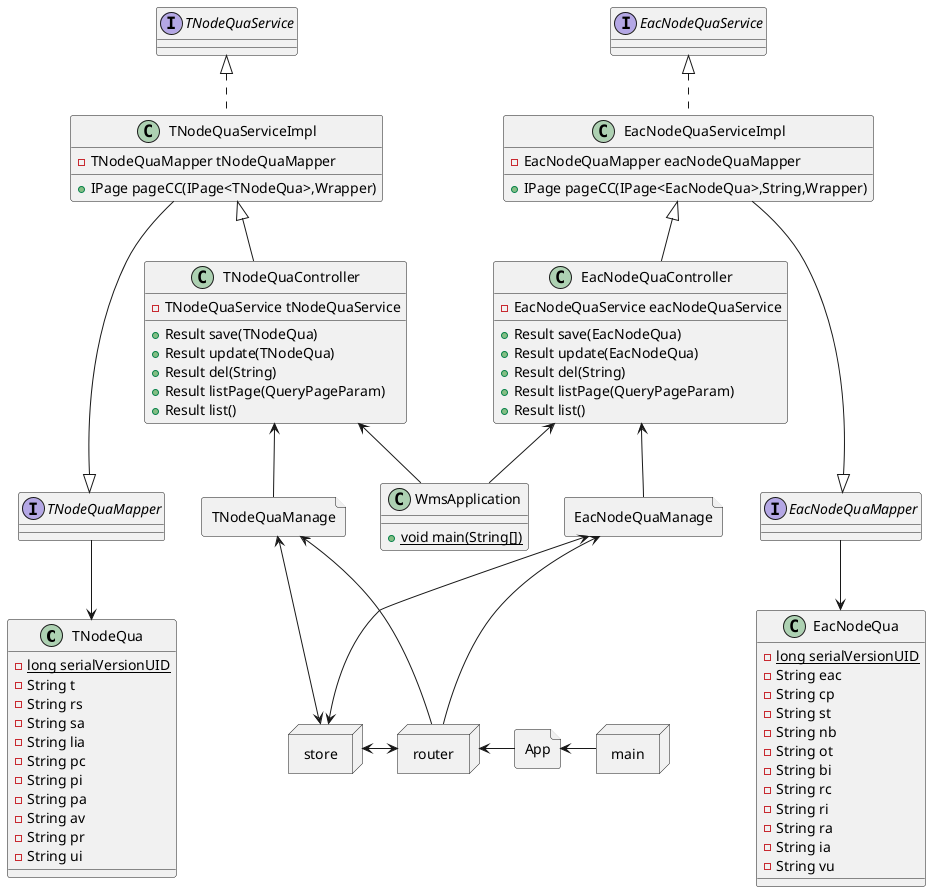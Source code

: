 @startuml
allowmixing
class TNodeQua {
- {static} long serialVersionUID
- String t
- String rs
- String sa
- String lia
- String pc
- String pi
- String pa
- String av
- String pr
- String ui
}

class EacNodeQua {
- {static} long serialVersionUID
- String eac
- String cp
- String st
- String nb
- String ot
- String bi
- String rc
- String ri
- String ra
- String ia
- String vu
}

class TNodeQuaController {
- TNodeQuaService tNodeQuaService
+ Result save(TNodeQua)
+ Result update(TNodeQua)
+ Result del(String)
+ Result listPage(QueryPageParam)
+ Result list()
}
class EacNodeQuaController {
- EacNodeQuaService eacNodeQuaService
+ Result save(EacNodeQua)
+ Result update(EacNodeQua)
+ Result del(String)
+ Result listPage(QueryPageParam)
+ Result list()
}
interface EacNodeQuaMapper {

}
interface TNodeQuaMapper {

}
interface TNodeQuaService {

}
interface EacNodeQuaService {

}
class TNodeQuaServiceImpl implements TNodeQuaService{
- TNodeQuaMapper tNodeQuaMapper
+ IPage pageCC(IPage<TNodeQua>,Wrapper)
}
class EacNodeQuaServiceImpl implements EacNodeQuaService{
- EacNodeQuaMapper eacNodeQuaMapper
+ IPage pageCC(IPage<EacNodeQua>,String,Wrapper)
}
class WmsApplication {
+ {static} void main(String[])
}
file TNodeQuaManage
file EacNodeQuaManage
node router
node store
node main
file App
TNodeQuaServiceImpl<|--TNodeQuaController
EacNodeQuaServiceImpl<|--EacNodeQuaController
TNodeQuaServiceImpl---|>TNodeQuaMapper
EacNodeQuaServiceImpl---|>EacNodeQuaMapper
TNodeQuaMapper-->TNodeQua
EacNodeQuaMapper-->EacNodeQua
TNodeQuaController<--WmsApplication
EacNodeQuaController<--WmsApplication
TNodeQuaController <-- TNodeQuaManage
EacNodeQuaController <-- EacNodeQuaManage
TNodeQuaManage <- router
EacNodeQuaManage <- router
store <-> router
EacNodeQuaManage <--> store
TNodeQuaManage <--> store
router <- App
App <- main
@enduml